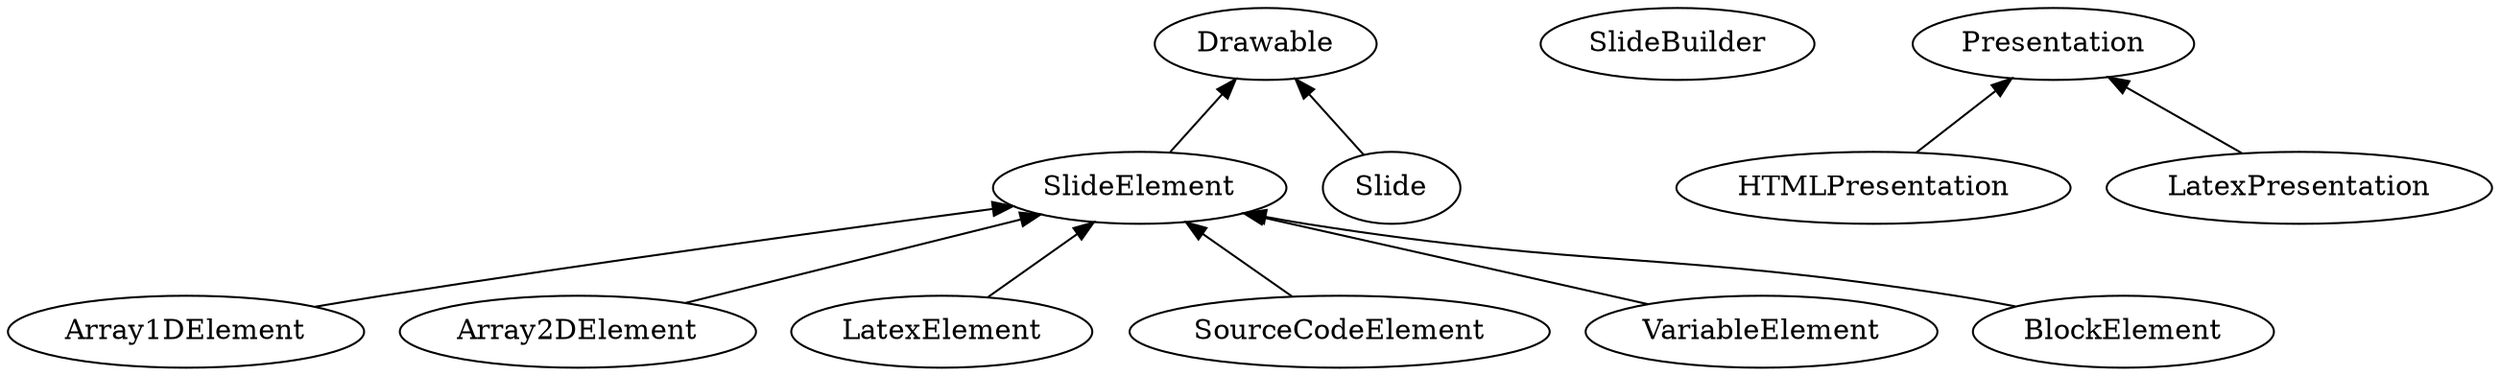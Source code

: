 digraph {
	Drawable -> SlideElement, Slide [dir=back];
	SlideElement -> Array1DElement, Array2DElement, LatexElement [dir=back];
	SlideElement -> SourceCodeElement, VariableElement [dir=back];
	SlideElement -> BlockElement [dir=back];

	SlideBuilder

	Presentation -> HTMLPresentation, LatexPresentation [dir=back];
}
